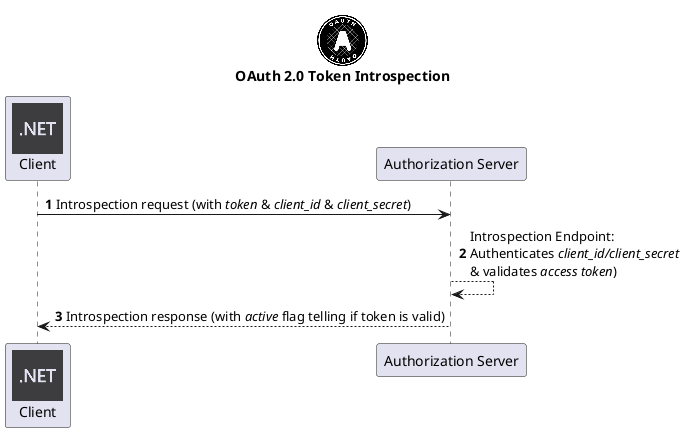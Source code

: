 @startuml
'https://plantuml.com/sequence-diagram

!include <logos/oauth>
!include <logos/dotnet>

title "<$oauth>\nOAuth 2.0 Token Introspection"

autonumber

participant "<$dotnet>\nClient" as client
participant "Authorization Server" as authzserver

client -> authzserver: Introspection request (with //token// & //client_id// & //client_secret//)
authzserver --> authzserver: Introspection Endpoint:\nAuthenticates //client_id/client_secret//\n& validates //access token//)
client <-- authzserver: Introspection response (with //active// flag telling if token is valid)

@enduml